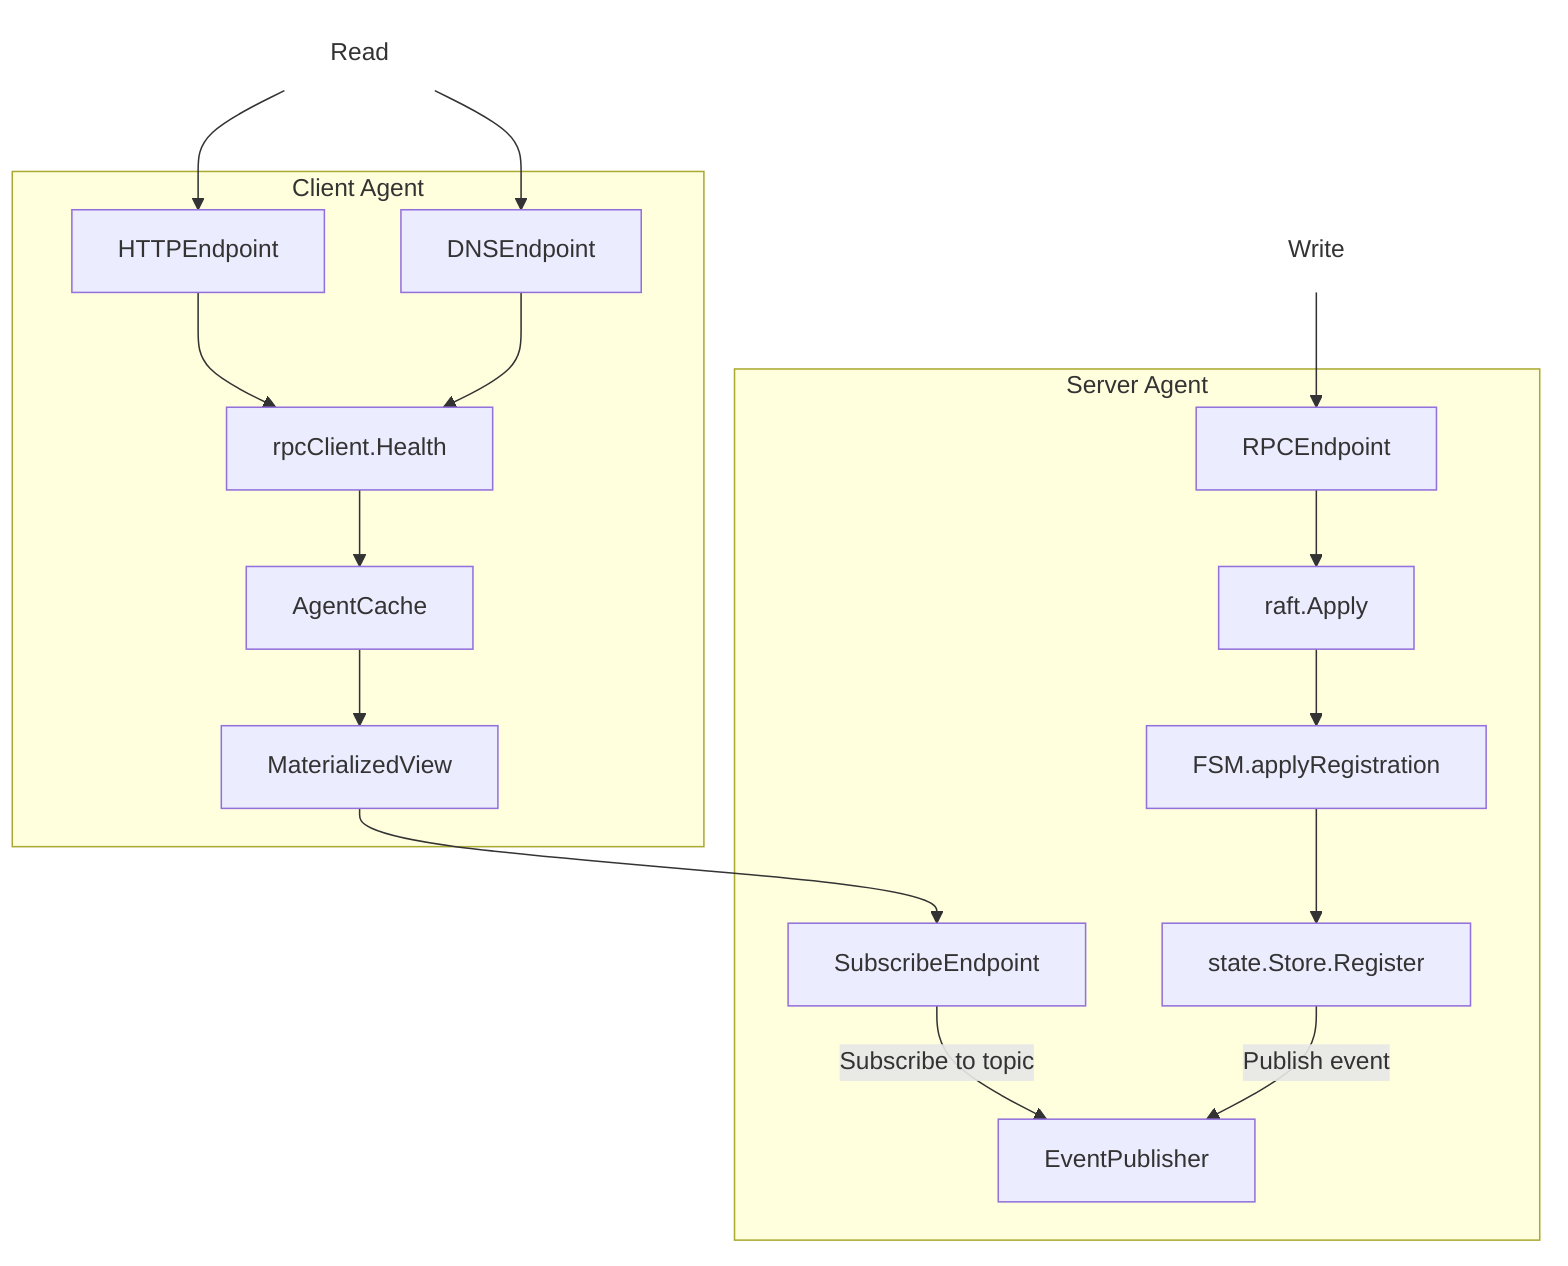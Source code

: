 graph TD

    subgraph ClientAgent[Client Agent]
        HTTPEndpoint
        DNSEndpoint
        rpcClient.Health
        AgentCache
        MaterializedView
    end

    subgraph ServerAgent[Server Agent]
        RPCEndpoint
        raft.Apply
        FSM.applyRegistration
        state.Store.Register
        SubscribeEndpoint
        EventPublisher
    end

    Read --> HTTPEndpoint & DNSEndpoint

    HTTPEndpoint & DNSEndpoint --> rpcClient.Health
    rpcClient.Health --> AgentCache
    AgentCache --> MaterializedView
    MaterializedView --> SubscribeEndpoint
    SubscribeEndpoint -->|Subscribe to topic| EventPublisher

    Write --> RPCEndpoint
    RPCEndpoint --> raft.Apply
    raft.Apply --> FSM.applyRegistration
    FSM.applyRegistration --> state.Store.Register
    state.Store.Register -->|Publish event| EventPublisher

    class Read,Write start
    classDef start fill:transparent,stroke:transparent